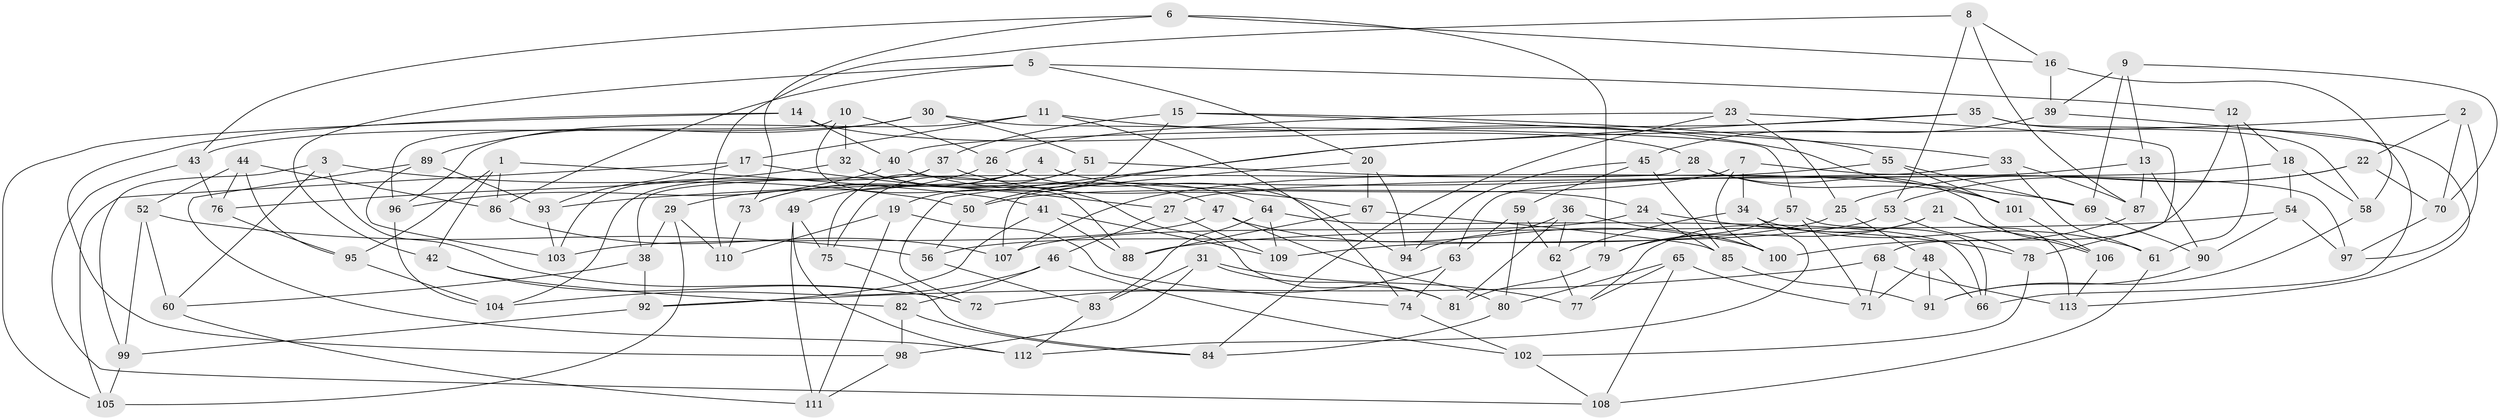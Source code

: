 // coarse degree distribution, {6: 0.5362318840579711, 5: 0.10144927536231885, 3: 0.043478260869565216, 4: 0.3188405797101449}
// Generated by graph-tools (version 1.1) at 2025/42/03/06/25 10:42:18]
// undirected, 113 vertices, 226 edges
graph export_dot {
graph [start="1"]
  node [color=gray90,style=filled];
  1;
  2;
  3;
  4;
  5;
  6;
  7;
  8;
  9;
  10;
  11;
  12;
  13;
  14;
  15;
  16;
  17;
  18;
  19;
  20;
  21;
  22;
  23;
  24;
  25;
  26;
  27;
  28;
  29;
  30;
  31;
  32;
  33;
  34;
  35;
  36;
  37;
  38;
  39;
  40;
  41;
  42;
  43;
  44;
  45;
  46;
  47;
  48;
  49;
  50;
  51;
  52;
  53;
  54;
  55;
  56;
  57;
  58;
  59;
  60;
  61;
  62;
  63;
  64;
  65;
  66;
  67;
  68;
  69;
  70;
  71;
  72;
  73;
  74;
  75;
  76;
  77;
  78;
  79;
  80;
  81;
  82;
  83;
  84;
  85;
  86;
  87;
  88;
  89;
  90;
  91;
  92;
  93;
  94;
  95;
  96;
  97;
  98;
  99;
  100;
  101;
  102;
  103;
  104;
  105;
  106;
  107;
  108;
  109;
  110;
  111;
  112;
  113;
  1 -- 41;
  1 -- 86;
  1 -- 42;
  1 -- 95;
  2 -- 22;
  2 -- 97;
  2 -- 72;
  2 -- 70;
  3 -- 99;
  3 -- 72;
  3 -- 60;
  3 -- 50;
  4 -- 49;
  4 -- 75;
  4 -- 24;
  4 -- 73;
  5 -- 20;
  5 -- 86;
  5 -- 42;
  5 -- 12;
  6 -- 43;
  6 -- 79;
  6 -- 16;
  6 -- 73;
  7 -- 100;
  7 -- 50;
  7 -- 97;
  7 -- 34;
  8 -- 87;
  8 -- 53;
  8 -- 16;
  8 -- 110;
  9 -- 69;
  9 -- 13;
  9 -- 70;
  9 -- 39;
  10 -- 88;
  10 -- 32;
  10 -- 96;
  10 -- 26;
  11 -- 17;
  11 -- 96;
  11 -- 101;
  11 -- 74;
  12 -- 68;
  12 -- 61;
  12 -- 18;
  13 -- 107;
  13 -- 90;
  13 -- 87;
  14 -- 40;
  14 -- 105;
  14 -- 98;
  14 -- 28;
  15 -- 19;
  15 -- 55;
  15 -- 33;
  15 -- 37;
  16 -- 39;
  16 -- 58;
  17 -- 27;
  17 -- 105;
  17 -- 93;
  18 -- 27;
  18 -- 54;
  18 -- 58;
  19 -- 111;
  19 -- 74;
  19 -- 110;
  20 -- 67;
  20 -- 107;
  20 -- 94;
  21 -- 113;
  21 -- 106;
  21 -- 77;
  21 -- 79;
  22 -- 25;
  22 -- 53;
  22 -- 70;
  23 -- 26;
  23 -- 84;
  23 -- 78;
  23 -- 25;
  24 -- 85;
  24 -- 107;
  24 -- 78;
  25 -- 56;
  25 -- 48;
  26 -- 29;
  26 -- 94;
  27 -- 46;
  27 -- 109;
  28 -- 106;
  28 -- 38;
  28 -- 101;
  29 -- 105;
  29 -- 110;
  29 -- 38;
  30 -- 57;
  30 -- 51;
  30 -- 89;
  30 -- 43;
  31 -- 77;
  31 -- 98;
  31 -- 83;
  31 -- 81;
  32 -- 81;
  32 -- 76;
  32 -- 47;
  33 -- 87;
  33 -- 63;
  33 -- 61;
  34 -- 62;
  34 -- 61;
  34 -- 112;
  35 -- 40;
  35 -- 50;
  35 -- 58;
  35 -- 66;
  36 -- 81;
  36 -- 100;
  36 -- 94;
  36 -- 62;
  37 -- 67;
  37 -- 103;
  37 -- 104;
  38 -- 60;
  38 -- 92;
  39 -- 113;
  39 -- 45;
  40 -- 96;
  40 -- 64;
  41 -- 109;
  41 -- 92;
  41 -- 88;
  42 -- 72;
  42 -- 82;
  43 -- 108;
  43 -- 76;
  44 -- 52;
  44 -- 95;
  44 -- 76;
  44 -- 86;
  45 -- 59;
  45 -- 94;
  45 -- 85;
  46 -- 104;
  46 -- 82;
  46 -- 102;
  47 -- 100;
  47 -- 103;
  47 -- 80;
  48 -- 71;
  48 -- 66;
  48 -- 91;
  49 -- 111;
  49 -- 112;
  49 -- 75;
  50 -- 56;
  51 -- 75;
  51 -- 69;
  51 -- 73;
  52 -- 60;
  52 -- 99;
  52 -- 56;
  53 -- 109;
  53 -- 78;
  54 -- 90;
  54 -- 97;
  54 -- 88;
  55 -- 69;
  55 -- 101;
  55 -- 93;
  56 -- 83;
  57 -- 66;
  57 -- 79;
  57 -- 71;
  58 -- 91;
  59 -- 80;
  59 -- 62;
  59 -- 63;
  60 -- 111;
  61 -- 108;
  62 -- 77;
  63 -- 72;
  63 -- 74;
  64 -- 66;
  64 -- 109;
  64 -- 83;
  65 -- 77;
  65 -- 108;
  65 -- 71;
  65 -- 80;
  67 -- 88;
  67 -- 85;
  68 -- 113;
  68 -- 92;
  68 -- 71;
  69 -- 90;
  70 -- 97;
  73 -- 110;
  74 -- 102;
  75 -- 84;
  76 -- 95;
  78 -- 102;
  79 -- 81;
  80 -- 84;
  82 -- 98;
  82 -- 84;
  83 -- 112;
  85 -- 91;
  86 -- 107;
  87 -- 100;
  89 -- 103;
  89 -- 112;
  89 -- 93;
  90 -- 91;
  92 -- 99;
  93 -- 103;
  95 -- 104;
  96 -- 104;
  98 -- 111;
  99 -- 105;
  101 -- 106;
  102 -- 108;
  106 -- 113;
}

